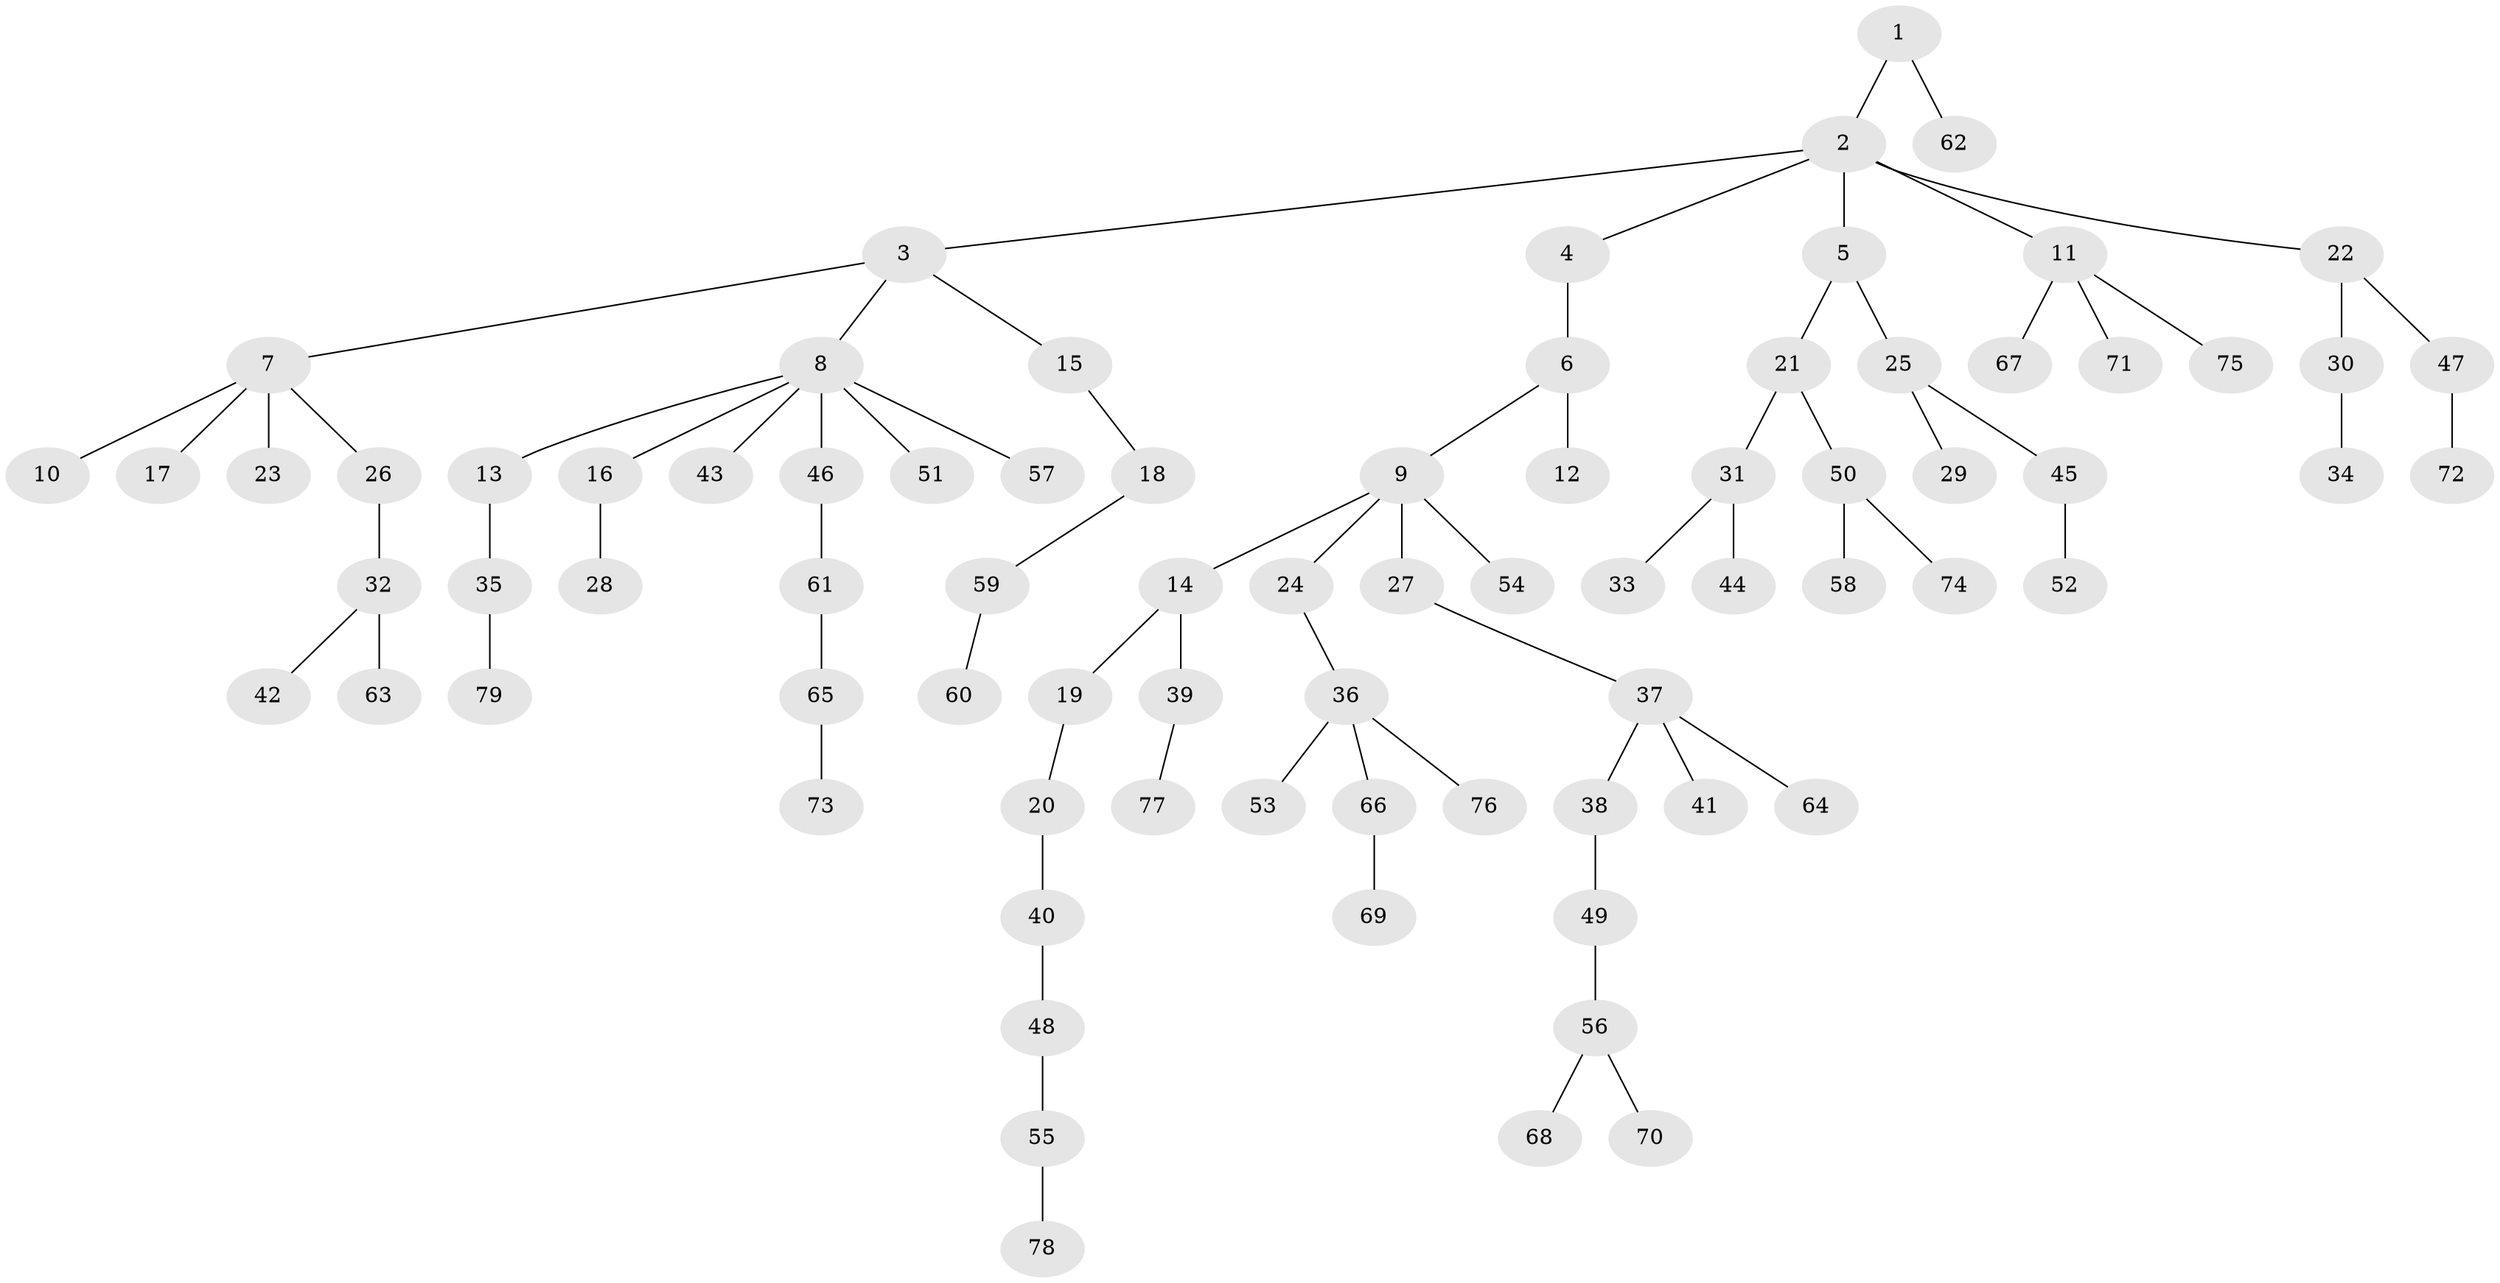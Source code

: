 // coarse degree distribution, {6: 0.03636363636363636, 4: 0.09090909090909091, 2: 0.21818181818181817, 7: 0.01818181818181818, 3: 0.09090909090909091, 1: 0.5454545454545454}
// Generated by graph-tools (version 1.1) at 2025/52/02/27/25 19:52:10]
// undirected, 79 vertices, 78 edges
graph export_dot {
graph [start="1"]
  node [color=gray90,style=filled];
  1;
  2;
  3;
  4;
  5;
  6;
  7;
  8;
  9;
  10;
  11;
  12;
  13;
  14;
  15;
  16;
  17;
  18;
  19;
  20;
  21;
  22;
  23;
  24;
  25;
  26;
  27;
  28;
  29;
  30;
  31;
  32;
  33;
  34;
  35;
  36;
  37;
  38;
  39;
  40;
  41;
  42;
  43;
  44;
  45;
  46;
  47;
  48;
  49;
  50;
  51;
  52;
  53;
  54;
  55;
  56;
  57;
  58;
  59;
  60;
  61;
  62;
  63;
  64;
  65;
  66;
  67;
  68;
  69;
  70;
  71;
  72;
  73;
  74;
  75;
  76;
  77;
  78;
  79;
  1 -- 2;
  1 -- 62;
  2 -- 3;
  2 -- 4;
  2 -- 5;
  2 -- 11;
  2 -- 22;
  3 -- 7;
  3 -- 8;
  3 -- 15;
  4 -- 6;
  5 -- 21;
  5 -- 25;
  6 -- 9;
  6 -- 12;
  7 -- 10;
  7 -- 17;
  7 -- 23;
  7 -- 26;
  8 -- 13;
  8 -- 16;
  8 -- 43;
  8 -- 46;
  8 -- 51;
  8 -- 57;
  9 -- 14;
  9 -- 24;
  9 -- 27;
  9 -- 54;
  11 -- 67;
  11 -- 71;
  11 -- 75;
  13 -- 35;
  14 -- 19;
  14 -- 39;
  15 -- 18;
  16 -- 28;
  18 -- 59;
  19 -- 20;
  20 -- 40;
  21 -- 31;
  21 -- 50;
  22 -- 30;
  22 -- 47;
  24 -- 36;
  25 -- 29;
  25 -- 45;
  26 -- 32;
  27 -- 37;
  30 -- 34;
  31 -- 33;
  31 -- 44;
  32 -- 42;
  32 -- 63;
  35 -- 79;
  36 -- 53;
  36 -- 66;
  36 -- 76;
  37 -- 38;
  37 -- 41;
  37 -- 64;
  38 -- 49;
  39 -- 77;
  40 -- 48;
  45 -- 52;
  46 -- 61;
  47 -- 72;
  48 -- 55;
  49 -- 56;
  50 -- 58;
  50 -- 74;
  55 -- 78;
  56 -- 68;
  56 -- 70;
  59 -- 60;
  61 -- 65;
  65 -- 73;
  66 -- 69;
}
